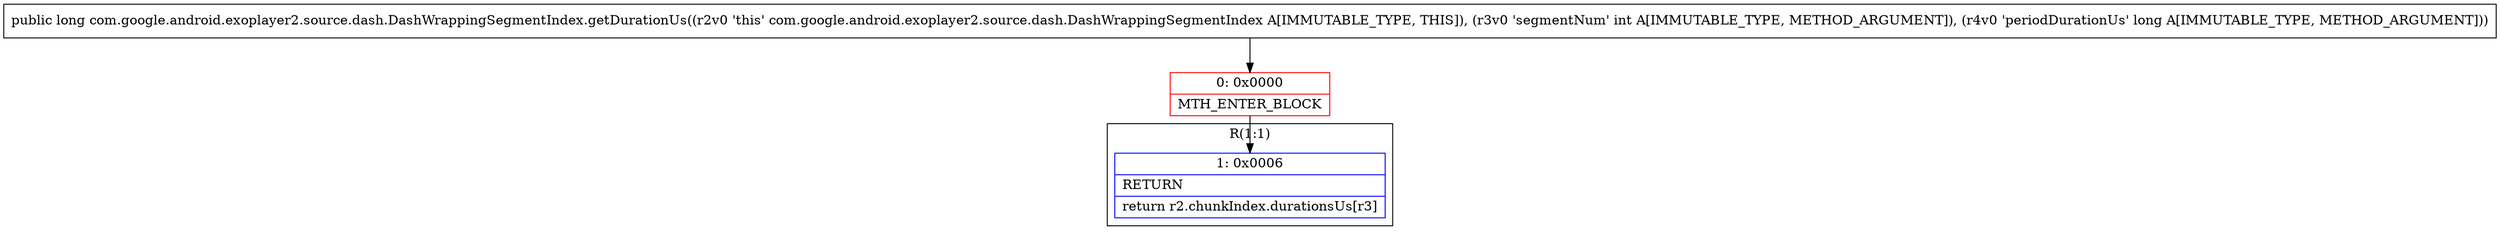 digraph "CFG forcom.google.android.exoplayer2.source.dash.DashWrappingSegmentIndex.getDurationUs(IJ)J" {
subgraph cluster_Region_372669019 {
label = "R(1:1)";
node [shape=record,color=blue];
Node_1 [shape=record,label="{1\:\ 0x0006|RETURN\l|return r2.chunkIndex.durationsUs[r3]\l}"];
}
Node_0 [shape=record,color=red,label="{0\:\ 0x0000|MTH_ENTER_BLOCK\l}"];
MethodNode[shape=record,label="{public long com.google.android.exoplayer2.source.dash.DashWrappingSegmentIndex.getDurationUs((r2v0 'this' com.google.android.exoplayer2.source.dash.DashWrappingSegmentIndex A[IMMUTABLE_TYPE, THIS]), (r3v0 'segmentNum' int A[IMMUTABLE_TYPE, METHOD_ARGUMENT]), (r4v0 'periodDurationUs' long A[IMMUTABLE_TYPE, METHOD_ARGUMENT])) }"];
MethodNode -> Node_0;
Node_0 -> Node_1;
}

